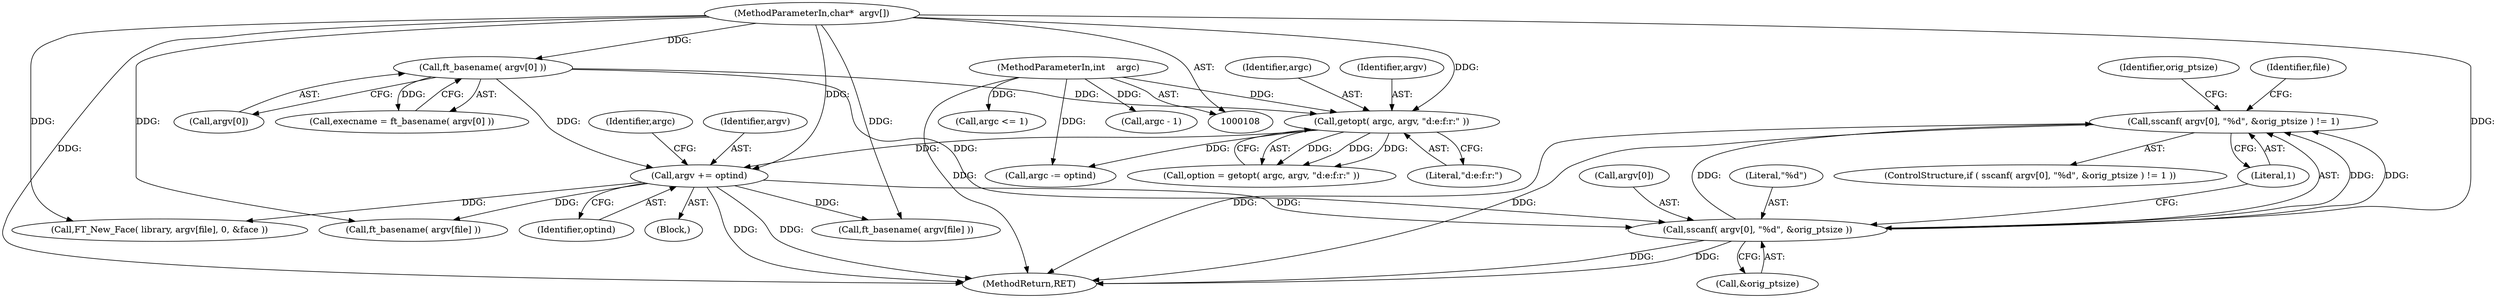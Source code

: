 digraph "0_savannah_b995299b73ba4cd259f221f500d4e63095508bec_1@API" {
"1000198" [label="(Call,sscanf( argv[0], \"%d\", &orig_ptsize ) != 1)"];
"1000199" [label="(Call,sscanf( argv[0], \"%d\", &orig_ptsize ))"];
"1000129" [label="(Call,ft_basename( argv[0] ))"];
"1000110" [label="(MethodParameterIn,char*  argv[])"];
"1000188" [label="(Call,argv += optind)"];
"1000138" [label="(Call,getopt( argc, argv, \"d:e:f:r:\" ))"];
"1000109" [label="(MethodParameterIn,int    argc)"];
"1000204" [label="(Call,&orig_ptsize)"];
"1000234" [label="(Call,FT_New_Face( library, argv[file], 0, &face ))"];
"1000109" [label="(MethodParameterIn,int    argc)"];
"1000141" [label="(Literal,\"d:e:f:r:\")"];
"1000211" [label="(Identifier,file)"];
"1000193" [label="(Identifier,argc)"];
"1000198" [label="(Call,sscanf( argv[0], \"%d\", &orig_ptsize ) != 1)"];
"1000129" [label="(Call,ft_basename( argv[0] ))"];
"1000449" [label="(Call,ft_basename( argv[file] ))"];
"1000208" [label="(Identifier,orig_ptsize)"];
"1000197" [label="(ControlStructure,if ( sscanf( argv[0], \"%d\", &orig_ptsize ) != 1 ))"];
"1000127" [label="(Call,execname = ft_basename( argv[0] ))"];
"1000189" [label="(Identifier,argv)"];
"1000564" [label="(Call,argc - 1)"];
"1000192" [label="(Call,argc <= 1)"];
"1000617" [label="(MethodReturn,RET)"];
"1000139" [label="(Identifier,argc)"];
"1000190" [label="(Identifier,optind)"];
"1000136" [label="(Call,option = getopt( argc, argv, \"d:e:f:r:\" ))"];
"1000110" [label="(MethodParameterIn,char*  argv[])"];
"1000188" [label="(Call,argv += optind)"];
"1000200" [label="(Call,argv[0])"];
"1000524" [label="(Call,ft_basename( argv[file] ))"];
"1000138" [label="(Call,getopt( argc, argv, \"d:e:f:r:\" ))"];
"1000199" [label="(Call,sscanf( argv[0], \"%d\", &orig_ptsize ))"];
"1000111" [label="(Block,)"];
"1000206" [label="(Literal,1)"];
"1000140" [label="(Identifier,argv)"];
"1000203" [label="(Literal,\"%d\")"];
"1000185" [label="(Call,argc -= optind)"];
"1000130" [label="(Call,argv[0])"];
"1000198" -> "1000197"  [label="AST: "];
"1000198" -> "1000206"  [label="CFG: "];
"1000199" -> "1000198"  [label="AST: "];
"1000206" -> "1000198"  [label="AST: "];
"1000208" -> "1000198"  [label="CFG: "];
"1000211" -> "1000198"  [label="CFG: "];
"1000198" -> "1000617"  [label="DDG: "];
"1000198" -> "1000617"  [label="DDG: "];
"1000199" -> "1000198"  [label="DDG: "];
"1000199" -> "1000198"  [label="DDG: "];
"1000199" -> "1000198"  [label="DDG: "];
"1000199" -> "1000204"  [label="CFG: "];
"1000200" -> "1000199"  [label="AST: "];
"1000203" -> "1000199"  [label="AST: "];
"1000204" -> "1000199"  [label="AST: "];
"1000206" -> "1000199"  [label="CFG: "];
"1000199" -> "1000617"  [label="DDG: "];
"1000199" -> "1000617"  [label="DDG: "];
"1000129" -> "1000199"  [label="DDG: "];
"1000188" -> "1000199"  [label="DDG: "];
"1000110" -> "1000199"  [label="DDG: "];
"1000129" -> "1000127"  [label="AST: "];
"1000129" -> "1000130"  [label="CFG: "];
"1000130" -> "1000129"  [label="AST: "];
"1000127" -> "1000129"  [label="CFG: "];
"1000129" -> "1000127"  [label="DDG: "];
"1000110" -> "1000129"  [label="DDG: "];
"1000129" -> "1000138"  [label="DDG: "];
"1000129" -> "1000188"  [label="DDG: "];
"1000110" -> "1000108"  [label="AST: "];
"1000110" -> "1000617"  [label="DDG: "];
"1000110" -> "1000138"  [label="DDG: "];
"1000110" -> "1000188"  [label="DDG: "];
"1000110" -> "1000234"  [label="DDG: "];
"1000110" -> "1000449"  [label="DDG: "];
"1000110" -> "1000524"  [label="DDG: "];
"1000188" -> "1000111"  [label="AST: "];
"1000188" -> "1000190"  [label="CFG: "];
"1000189" -> "1000188"  [label="AST: "];
"1000190" -> "1000188"  [label="AST: "];
"1000193" -> "1000188"  [label="CFG: "];
"1000188" -> "1000617"  [label="DDG: "];
"1000188" -> "1000617"  [label="DDG: "];
"1000138" -> "1000188"  [label="DDG: "];
"1000188" -> "1000234"  [label="DDG: "];
"1000188" -> "1000449"  [label="DDG: "];
"1000188" -> "1000524"  [label="DDG: "];
"1000138" -> "1000136"  [label="AST: "];
"1000138" -> "1000141"  [label="CFG: "];
"1000139" -> "1000138"  [label="AST: "];
"1000140" -> "1000138"  [label="AST: "];
"1000141" -> "1000138"  [label="AST: "];
"1000136" -> "1000138"  [label="CFG: "];
"1000138" -> "1000136"  [label="DDG: "];
"1000138" -> "1000136"  [label="DDG: "];
"1000138" -> "1000136"  [label="DDG: "];
"1000109" -> "1000138"  [label="DDG: "];
"1000138" -> "1000185"  [label="DDG: "];
"1000109" -> "1000108"  [label="AST: "];
"1000109" -> "1000617"  [label="DDG: "];
"1000109" -> "1000185"  [label="DDG: "];
"1000109" -> "1000192"  [label="DDG: "];
"1000109" -> "1000564"  [label="DDG: "];
}
